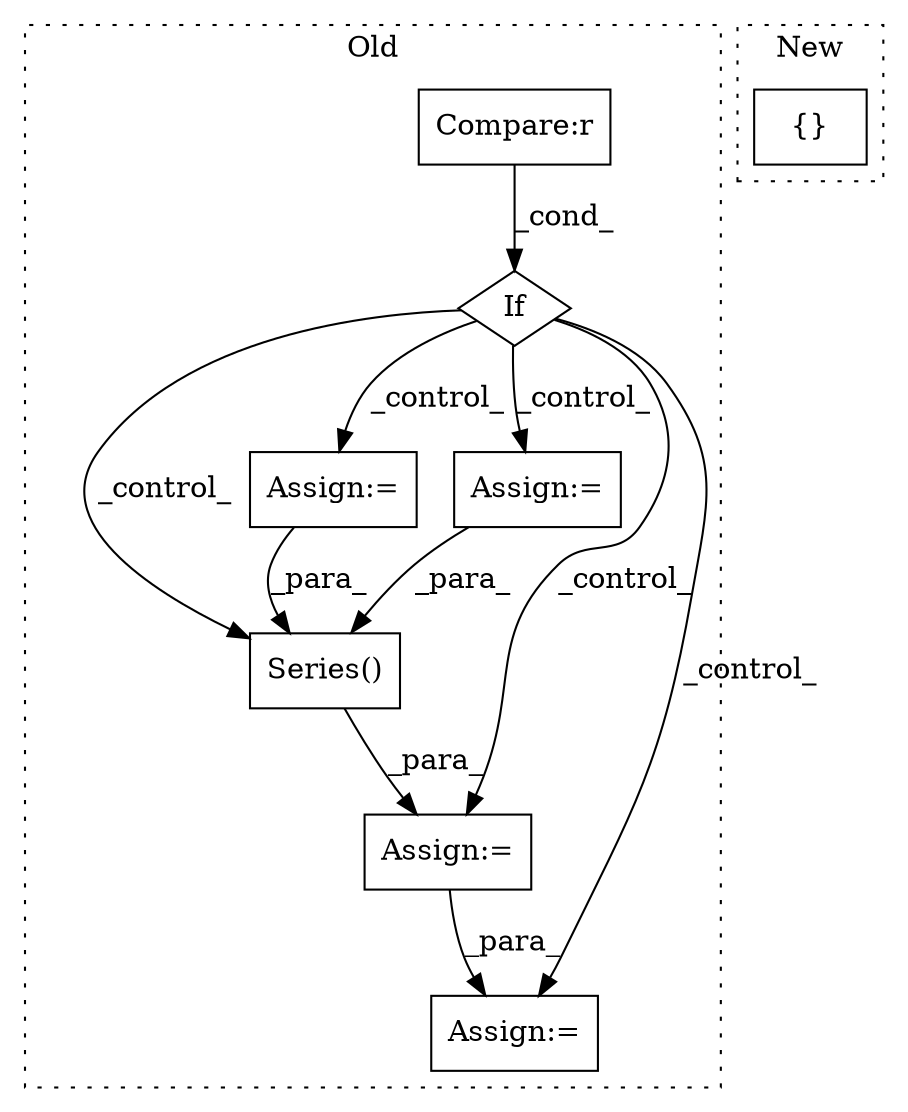 digraph G {
subgraph cluster0 {
1 [label="Series()" a="75" s="17793,17805" l="10,64" shape="box"];
3 [label="If" a="96" s="17594" l="3" shape="diamond"];
4 [label="Compare:r" a="40" s="17597" l="12" shape="box"];
5 [label="Assign:=" a="68" s="17697" l="3" shape="box"];
6 [label="Assign:=" a="68" s="17629" l="3" shape="box"];
7 [label="Assign:=" a="68" s="17790" l="3" shape="box"];
8 [label="Assign:=" a="68" s="17897" l="3" shape="box"];
label = "Old";
style="dotted";
}
subgraph cluster1 {
2 [label="{}" a="59" s="25041,25054" l="1,0" shape="box"];
label = "New";
style="dotted";
}
1 -> 7 [label="_para_"];
3 -> 6 [label="_control_"];
3 -> 7 [label="_control_"];
3 -> 8 [label="_control_"];
3 -> 5 [label="_control_"];
3 -> 1 [label="_control_"];
4 -> 3 [label="_cond_"];
5 -> 1 [label="_para_"];
6 -> 1 [label="_para_"];
7 -> 8 [label="_para_"];
}